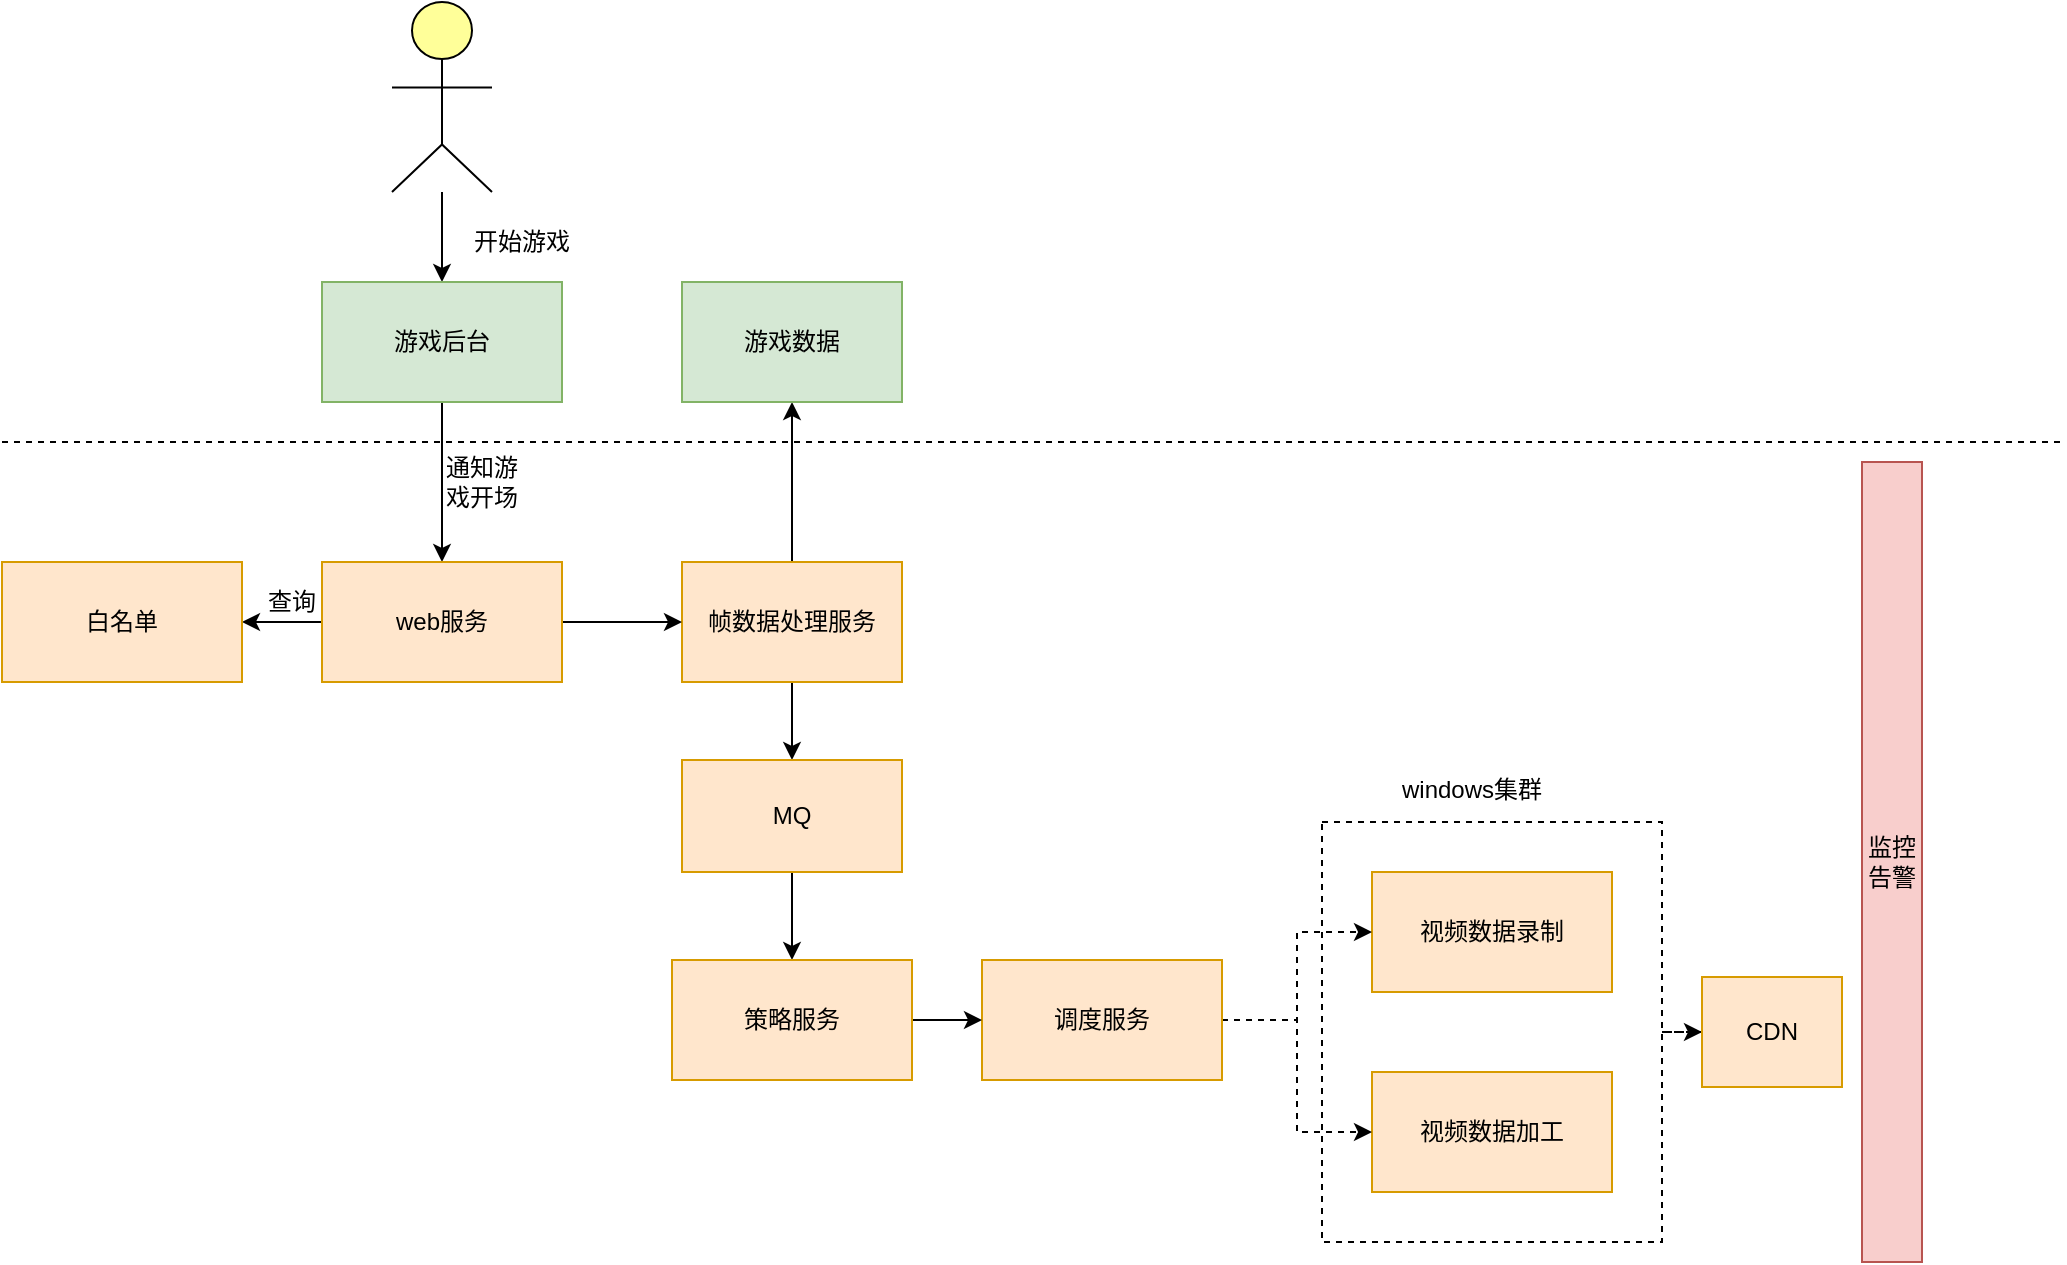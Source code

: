<mxfile version="13.8.8" type="github">
  <diagram id="6I0OCvxSQrVGMHxT2VVA" name="Page-1">
    <mxGraphModel dx="2272" dy="713" grid="1" gridSize="10" guides="1" tooltips="1" connect="1" arrows="1" fold="1" page="1" pageScale="1" pageWidth="850" pageHeight="1100" math="0" shadow="0">
      <root>
        <mxCell id="0" />
        <mxCell id="1" parent="0" />
        <mxCell id="MoD7WxO891P2EVrpYWmz-49" value="" style="edgeStyle=orthogonalEdgeStyle;rounded=0;orthogonalLoop=1;jettySize=auto;html=1;dashed=1;strokeColor=#000000;" edge="1" parent="1" source="MoD7WxO891P2EVrpYWmz-41" target="MoD7WxO891P2EVrpYWmz-12">
          <mxGeometry relative="1" as="geometry" />
        </mxCell>
        <mxCell id="MoD7WxO891P2EVrpYWmz-41" value="" style="rounded=0;whiteSpace=wrap;html=1;dashed=1;" vertex="1" parent="1">
          <mxGeometry x="510" y="430" width="170" height="210" as="geometry" />
        </mxCell>
        <mxCell id="dKdSaXE48SgPbhcamS2K-48" style="edgeStyle=elbowEdgeStyle;rounded=1;elbow=vertical;html=1;startSize=10;endArrow=open;endFill=0;endSize=10;jettySize=auto;orthogonalLoop=1;strokeColor=#808080;fontSize=14;" parent="1" source="dKdSaXE48SgPbhcamS2K-49" edge="1">
          <mxGeometry relative="1" as="geometry">
            <mxPoint x="629.5" y="435" as="targetPoint" />
          </mxGeometry>
        </mxCell>
        <mxCell id="dKdSaXE48SgPbhcamS2K-50" style="edgeStyle=elbowEdgeStyle;rounded=1;elbow=vertical;html=1;startSize=10;endArrow=open;endFill=0;endSize=10;jettySize=auto;orthogonalLoop=1;strokeColor=#808080;fontSize=14;" parent="1" source="dKdSaXE48SgPbhcamS2K-51" edge="1">
          <mxGeometry relative="1" as="geometry">
            <mxPoint x="854" y="435" as="targetPoint" />
          </mxGeometry>
        </mxCell>
        <mxCell id="dKdSaXE48SgPbhcamS2K-52" style="edgeStyle=elbowEdgeStyle;rounded=1;elbow=vertical;html=1;startSize=10;endArrow=open;endFill=0;endSize=10;jettySize=auto;orthogonalLoop=1;strokeColor=#808080;fontSize=14;" parent="1" source="dKdSaXE48SgPbhcamS2K-53" edge="1">
          <mxGeometry relative="1" as="geometry">
            <mxPoint x="1061.5" y="435" as="targetPoint" />
          </mxGeometry>
        </mxCell>
        <mxCell id="MoD7WxO891P2EVrpYWmz-32" value="" style="edgeStyle=orthogonalEdgeStyle;rounded=0;orthogonalLoop=1;jettySize=auto;html=1;strokeColor=#000000;" edge="1" parent="1" source="dKdSaXE48SgPbhcamS2K-62" target="MoD7WxO891P2EVrpYWmz-2">
          <mxGeometry relative="1" as="geometry" />
        </mxCell>
        <mxCell id="dKdSaXE48SgPbhcamS2K-62" value="" style="html=1;whiteSpace=wrap;fillColor=#ffff99;shape=mxgraph.archimate3.actor;fontSize=14;" parent="1" vertex="1">
          <mxGeometry x="45" y="20" width="50" height="95" as="geometry" />
        </mxCell>
        <mxCell id="MoD7WxO891P2EVrpYWmz-24" value="" style="edgeStyle=orthogonalEdgeStyle;rounded=0;orthogonalLoop=1;jettySize=auto;html=1;strokeColor=#000000;" edge="1" parent="1" source="MoD7WxO891P2EVrpYWmz-1" target="MoD7WxO891P2EVrpYWmz-3">
          <mxGeometry relative="1" as="geometry" />
        </mxCell>
        <mxCell id="MoD7WxO891P2EVrpYWmz-44" value="" style="edgeStyle=orthogonalEdgeStyle;rounded=0;orthogonalLoop=1;jettySize=auto;html=1;strokeColor=#000000;" edge="1" parent="1" source="MoD7WxO891P2EVrpYWmz-1" target="MoD7WxO891P2EVrpYWmz-43">
          <mxGeometry relative="1" as="geometry" />
        </mxCell>
        <mxCell id="MoD7WxO891P2EVrpYWmz-1" value="帧数据处理服务" style="rounded=0;whiteSpace=wrap;html=1;fillColor=#ffe6cc;strokeColor=#d79b00;" vertex="1" parent="1">
          <mxGeometry x="190" y="300" width="110" height="60" as="geometry" />
        </mxCell>
        <mxCell id="MoD7WxO891P2EVrpYWmz-38" style="edgeStyle=orthogonalEdgeStyle;rounded=0;orthogonalLoop=1;jettySize=auto;html=1;exitX=0.5;exitY=1;exitDx=0;exitDy=0;entryX=0.5;entryY=0;entryDx=0;entryDy=0;strokeColor=#000000;" edge="1" parent="1" source="MoD7WxO891P2EVrpYWmz-2" target="MoD7WxO891P2EVrpYWmz-14">
          <mxGeometry relative="1" as="geometry" />
        </mxCell>
        <mxCell id="MoD7WxO891P2EVrpYWmz-2" value="游戏后台" style="rounded=0;whiteSpace=wrap;html=1;fillColor=#d5e8d4;strokeColor=#82b366;" vertex="1" parent="1">
          <mxGeometry x="10" y="160" width="120" height="60" as="geometry" />
        </mxCell>
        <mxCell id="MoD7WxO891P2EVrpYWmz-27" value="" style="edgeStyle=orthogonalEdgeStyle;rounded=0;orthogonalLoop=1;jettySize=auto;html=1;strokeColor=#000000;" edge="1" parent="1" source="MoD7WxO891P2EVrpYWmz-3" target="MoD7WxO891P2EVrpYWmz-26">
          <mxGeometry relative="1" as="geometry" />
        </mxCell>
        <mxCell id="MoD7WxO891P2EVrpYWmz-3" value="MQ" style="rounded=0;whiteSpace=wrap;html=1;fillColor=#ffe6cc;strokeColor=#d79b00;" vertex="1" parent="1">
          <mxGeometry x="190" y="399" width="110" height="56" as="geometry" />
        </mxCell>
        <mxCell id="MoD7WxO891P2EVrpYWmz-5" value="视频数据录制" style="rounded=0;whiteSpace=wrap;html=1;fillColor=#ffe6cc;strokeColor=#d79b00;" vertex="1" parent="1">
          <mxGeometry x="535" y="455" width="120" height="60" as="geometry" />
        </mxCell>
        <mxCell id="MoD7WxO891P2EVrpYWmz-8" value="视频数据加工" style="rounded=0;whiteSpace=wrap;html=1;fillColor=#ffe6cc;strokeColor=#d79b00;" vertex="1" parent="1">
          <mxGeometry x="535" y="555" width="120" height="60" as="geometry" />
        </mxCell>
        <mxCell id="MoD7WxO891P2EVrpYWmz-47" style="edgeStyle=orthogonalEdgeStyle;rounded=0;orthogonalLoop=1;jettySize=auto;html=1;entryX=0;entryY=0.5;entryDx=0;entryDy=0;dashed=1;strokeColor=#000000;" edge="1" parent="1" source="MoD7WxO891P2EVrpYWmz-11" target="MoD7WxO891P2EVrpYWmz-5">
          <mxGeometry relative="1" as="geometry" />
        </mxCell>
        <mxCell id="MoD7WxO891P2EVrpYWmz-48" style="edgeStyle=orthogonalEdgeStyle;rounded=0;orthogonalLoop=1;jettySize=auto;html=1;exitX=1;exitY=0.5;exitDx=0;exitDy=0;entryX=0;entryY=0.5;entryDx=0;entryDy=0;dashed=1;strokeColor=#000000;" edge="1" parent="1" source="MoD7WxO891P2EVrpYWmz-11" target="MoD7WxO891P2EVrpYWmz-8">
          <mxGeometry relative="1" as="geometry" />
        </mxCell>
        <mxCell id="MoD7WxO891P2EVrpYWmz-11" value="调度服务" style="rounded=0;whiteSpace=wrap;html=1;fillColor=#ffe6cc;strokeColor=#d79b00;" vertex="1" parent="1">
          <mxGeometry x="340" y="499" width="120" height="60" as="geometry" />
        </mxCell>
        <mxCell id="MoD7WxO891P2EVrpYWmz-12" value="CDN" style="rounded=0;whiteSpace=wrap;html=1;fillColor=#ffe6cc;strokeColor=#d79b00;" vertex="1" parent="1">
          <mxGeometry x="700" y="507.5" width="70" height="55" as="geometry" />
        </mxCell>
        <mxCell id="MoD7WxO891P2EVrpYWmz-13" value="监控告警" style="rounded=0;whiteSpace=wrap;html=1;fillColor=#f8cecc;strokeColor=#b85450;" vertex="1" parent="1">
          <mxGeometry x="780" y="250" width="30" height="400" as="geometry" />
        </mxCell>
        <mxCell id="MoD7WxO891P2EVrpYWmz-25" value="" style="edgeStyle=orthogonalEdgeStyle;rounded=0;orthogonalLoop=1;jettySize=auto;html=1;strokeColor=#000000;" edge="1" parent="1" source="MoD7WxO891P2EVrpYWmz-14" target="MoD7WxO891P2EVrpYWmz-1">
          <mxGeometry relative="1" as="geometry" />
        </mxCell>
        <mxCell id="MoD7WxO891P2EVrpYWmz-39" value="" style="edgeStyle=orthogonalEdgeStyle;rounded=0;orthogonalLoop=1;jettySize=auto;html=1;strokeColor=#000000;" edge="1" parent="1" source="MoD7WxO891P2EVrpYWmz-14" target="MoD7WxO891P2EVrpYWmz-15">
          <mxGeometry relative="1" as="geometry" />
        </mxCell>
        <mxCell id="MoD7WxO891P2EVrpYWmz-14" value="web服务" style="rounded=0;whiteSpace=wrap;html=1;fillColor=#ffe6cc;strokeColor=#d79b00;" vertex="1" parent="1">
          <mxGeometry x="10" y="300" width="120" height="60" as="geometry" />
        </mxCell>
        <mxCell id="MoD7WxO891P2EVrpYWmz-15" value="白名单" style="rounded=0;whiteSpace=wrap;html=1;fillColor=#ffe6cc;strokeColor=#d79b00;" vertex="1" parent="1">
          <mxGeometry x="-150" y="300" width="120" height="60" as="geometry" />
        </mxCell>
        <mxCell id="MoD7WxO891P2EVrpYWmz-28" value="" style="edgeStyle=orthogonalEdgeStyle;rounded=0;orthogonalLoop=1;jettySize=auto;html=1;strokeColor=#000000;" edge="1" parent="1" source="MoD7WxO891P2EVrpYWmz-26" target="MoD7WxO891P2EVrpYWmz-11">
          <mxGeometry relative="1" as="geometry" />
        </mxCell>
        <mxCell id="MoD7WxO891P2EVrpYWmz-26" value="策略服务" style="rounded=0;whiteSpace=wrap;html=1;fillColor=#ffe6cc;strokeColor=#d79b00;" vertex="1" parent="1">
          <mxGeometry x="185" y="499" width="120" height="60" as="geometry" />
        </mxCell>
        <mxCell id="MoD7WxO891P2EVrpYWmz-33" value="开始游戏" style="text;html=1;strokeColor=none;fillColor=none;align=center;verticalAlign=middle;whiteSpace=wrap;rounded=0;" vertex="1" parent="1">
          <mxGeometry x="80" y="130" width="60" height="20" as="geometry" />
        </mxCell>
        <mxCell id="MoD7WxO891P2EVrpYWmz-34" value="通知游戏开场" style="text;html=1;strokeColor=none;fillColor=none;align=center;verticalAlign=middle;whiteSpace=wrap;rounded=0;" vertex="1" parent="1">
          <mxGeometry x="70" y="240" width="40" height="40" as="geometry" />
        </mxCell>
        <mxCell id="MoD7WxO891P2EVrpYWmz-37" value="windows集群" style="text;html=1;strokeColor=none;fillColor=none;align=center;verticalAlign=middle;whiteSpace=wrap;rounded=0;dashed=1;" vertex="1" parent="1">
          <mxGeometry x="540" y="409" width="90" height="10" as="geometry" />
        </mxCell>
        <mxCell id="MoD7WxO891P2EVrpYWmz-40" value="查询" style="text;html=1;strokeColor=none;fillColor=none;align=center;verticalAlign=middle;whiteSpace=wrap;rounded=0;" vertex="1" parent="1">
          <mxGeometry x="-50" y="310" width="90" height="20" as="geometry" />
        </mxCell>
        <mxCell id="MoD7WxO891P2EVrpYWmz-43" value="游戏数据" style="rounded=0;whiteSpace=wrap;html=1;fillColor=#d5e8d4;strokeColor=#82b366;" vertex="1" parent="1">
          <mxGeometry x="190" y="160" width="110" height="60" as="geometry" />
        </mxCell>
        <mxCell id="MoD7WxO891P2EVrpYWmz-45" value="" style="endArrow=none;html=1;strokeColor=#000000;dashed=1;" edge="1" parent="1">
          <mxGeometry width="50" height="50" relative="1" as="geometry">
            <mxPoint x="-150" y="240" as="sourcePoint" />
            <mxPoint x="880" y="240" as="targetPoint" />
          </mxGeometry>
        </mxCell>
      </root>
    </mxGraphModel>
  </diagram>
</mxfile>
